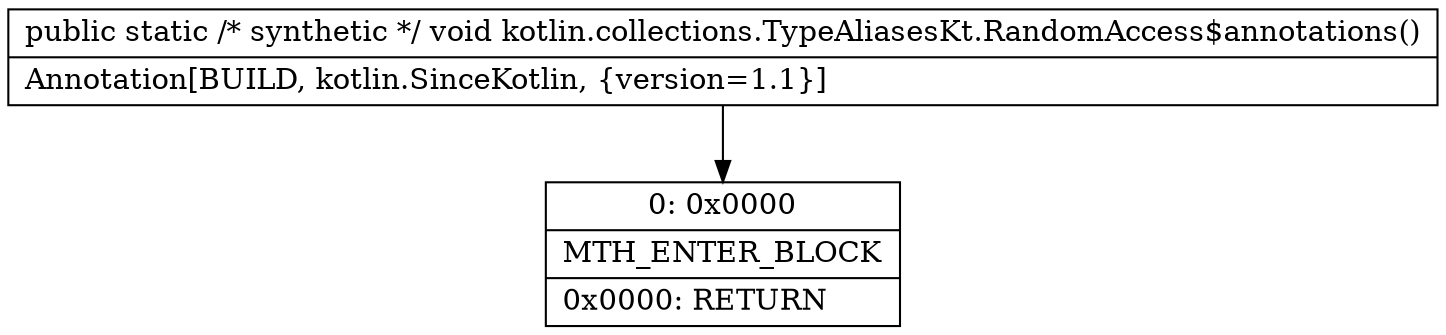 digraph "CFG forkotlin.collections.TypeAliasesKt.RandomAccess$annotations()V" {
Node_0 [shape=record,label="{0\:\ 0x0000|MTH_ENTER_BLOCK\l|0x0000: RETURN   \l}"];
MethodNode[shape=record,label="{public static \/* synthetic *\/ void kotlin.collections.TypeAliasesKt.RandomAccess$annotations()  | Annotation[BUILD, kotlin.SinceKotlin, \{version=1.1\}]\l}"];
MethodNode -> Node_0;
}


